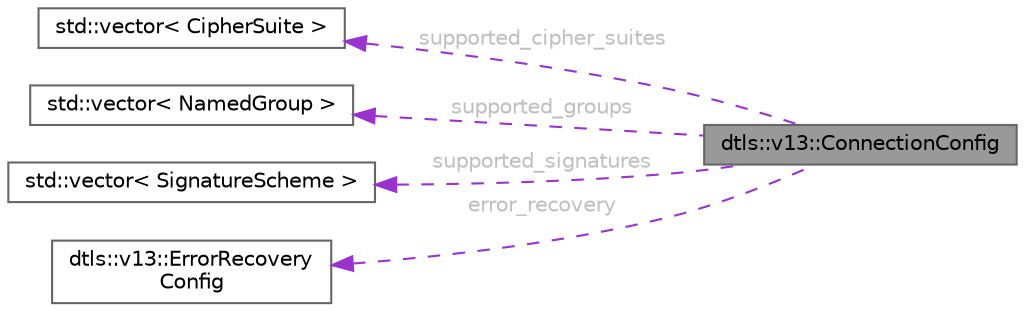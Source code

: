 digraph "dtls::v13::ConnectionConfig"
{
 // LATEX_PDF_SIZE
  bgcolor="transparent";
  edge [fontname=Helvetica,fontsize=10,labelfontname=Helvetica,labelfontsize=10];
  node [fontname=Helvetica,fontsize=10,shape=box,height=0.2,width=0.4];
  rankdir="LR";
  Node1 [id="Node000001",label="dtls::v13::ConnectionConfig",height=0.2,width=0.4,color="gray40", fillcolor="grey60", style="filled", fontcolor="black",tooltip="Connection configuration parameters."];
  Node2 -> Node1 [id="edge1_Node000001_Node000002",dir="back",color="darkorchid3",style="dashed",tooltip=" ",label=" supported_cipher_suites",fontcolor="grey" ];
  Node2 [id="Node000002",label="std::vector\< CipherSuite \>",height=0.2,width=0.4,color="gray40", fillcolor="white", style="filled",tooltip=" "];
  Node3 -> Node1 [id="edge2_Node000001_Node000003",dir="back",color="darkorchid3",style="dashed",tooltip=" ",label=" supported_groups",fontcolor="grey" ];
  Node3 [id="Node000003",label="std::vector\< NamedGroup \>",height=0.2,width=0.4,color="gray40", fillcolor="white", style="filled",tooltip=" "];
  Node4 -> Node1 [id="edge3_Node000001_Node000004",dir="back",color="darkorchid3",style="dashed",tooltip=" ",label=" supported_signatures",fontcolor="grey" ];
  Node4 [id="Node000004",label="std::vector\< SignatureScheme \>",height=0.2,width=0.4,color="gray40", fillcolor="white", style="filled",tooltip=" "];
  Node5 -> Node1 [id="edge4_Node000001_Node000005",dir="back",color="darkorchid3",style="dashed",tooltip=" ",label=" error_recovery",fontcolor="grey" ];
  Node5 [id="Node000005",label="dtls::v13::ErrorRecovery\lConfig",height=0.2,width=0.4,color="gray40", fillcolor="white", style="filled",URL="$structdtls_1_1v13_1_1ErrorRecoveryConfig.html",tooltip="Error recovery configuration."];
}
